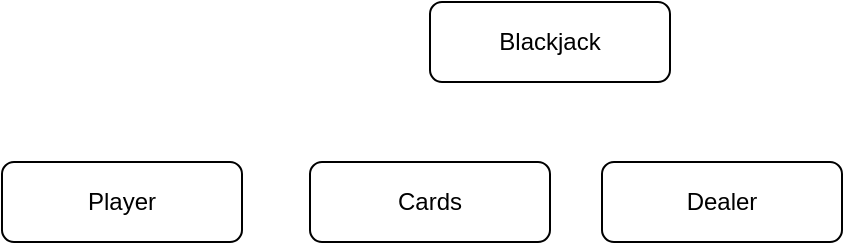 <mxfile version="14.6.13" type="device"><diagram id="C5RBs43oDa-KdzZeNtuy" name="Page-1"><mxGraphModel dx="706" dy="478" grid="1" gridSize="10" guides="1" tooltips="1" connect="1" arrows="1" fold="1" page="1" pageScale="1" pageWidth="827" pageHeight="1169" math="0" shadow="0"><root><mxCell id="WIyWlLk6GJQsqaUBKTNV-0"/><mxCell id="WIyWlLk6GJQsqaUBKTNV-1" parent="WIyWlLk6GJQsqaUBKTNV-0"/><mxCell id="WIyWlLk6GJQsqaUBKTNV-7" value="Blackjack" style="rounded=1;whiteSpace=wrap;html=1;fontSize=12;glass=0;strokeWidth=1;shadow=0;" parent="WIyWlLk6GJQsqaUBKTNV-1" vertex="1"><mxGeometry x="354" y="80" width="120" height="40" as="geometry"/></mxCell><mxCell id="WIyWlLk6GJQsqaUBKTNV-12" value="Player" style="rounded=1;whiteSpace=wrap;html=1;fontSize=12;glass=0;strokeWidth=1;shadow=0;" parent="WIyWlLk6GJQsqaUBKTNV-1" vertex="1"><mxGeometry x="140" y="160" width="120" height="40" as="geometry"/></mxCell><mxCell id="gExaXDSmYqs3BKMVTfhA-3" value="Dealer" style="rounded=1;whiteSpace=wrap;html=1;fontSize=12;glass=0;strokeWidth=1;shadow=0;" vertex="1" parent="WIyWlLk6GJQsqaUBKTNV-1"><mxGeometry x="440" y="160" width="120" height="40" as="geometry"/></mxCell><mxCell id="gExaXDSmYqs3BKMVTfhA-5" value="Cards" style="rounded=1;whiteSpace=wrap;html=1;fontSize=12;glass=0;strokeWidth=1;shadow=0;" vertex="1" parent="WIyWlLk6GJQsqaUBKTNV-1"><mxGeometry x="294" y="160" width="120" height="40" as="geometry"/></mxCell></root></mxGraphModel></diagram></mxfile>